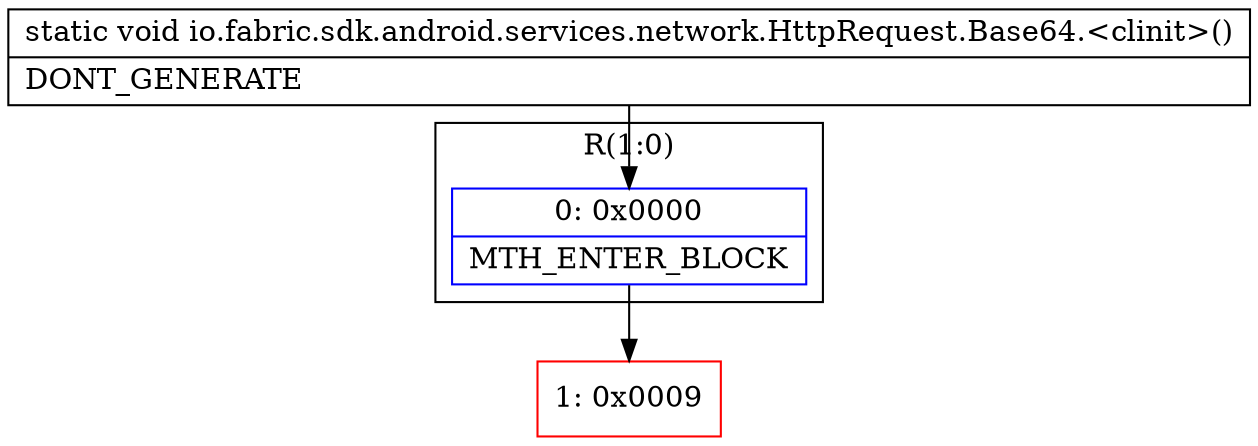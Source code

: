 digraph "CFG forio.fabric.sdk.android.services.network.HttpRequest.Base64.\<clinit\>()V" {
subgraph cluster_Region_1446438475 {
label = "R(1:0)";
node [shape=record,color=blue];
Node_0 [shape=record,label="{0\:\ 0x0000|MTH_ENTER_BLOCK\l}"];
}
Node_1 [shape=record,color=red,label="{1\:\ 0x0009}"];
MethodNode[shape=record,label="{static void io.fabric.sdk.android.services.network.HttpRequest.Base64.\<clinit\>()  | DONT_GENERATE\l}"];
MethodNode -> Node_0;
Node_0 -> Node_1;
}

